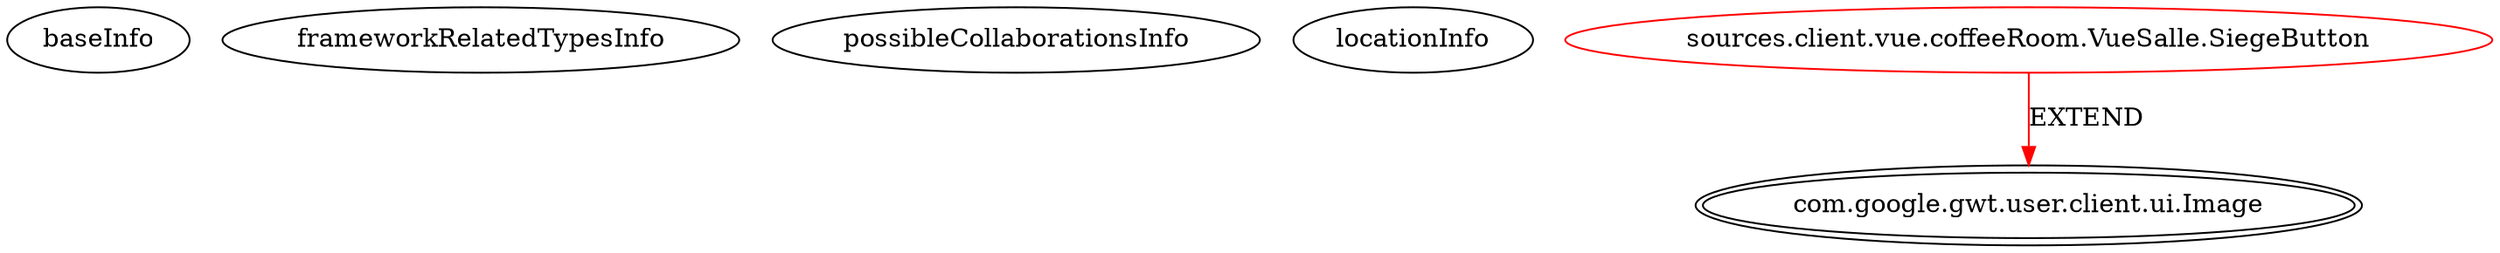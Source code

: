 digraph {
baseInfo[graphId=244,category="extension_graph",isAnonymous=false,possibleRelation=false]
frameworkRelatedTypesInfo[0="com.google.gwt.user.client.ui.Image"]
possibleCollaborationsInfo[]
locationInfo[projectName="MainMain-ChatCafeine",filePath="/MainMain-ChatCafeine/ChatCafeine-master/ChatCafeine/src/sources/client/vue/coffeeRoom/VueSalle.java",contextSignature="SiegeButton",graphId="244"]
0[label="sources.client.vue.coffeeRoom.VueSalle.SiegeButton",vertexType="ROOT_CLIENT_CLASS_DECLARATION",isFrameworkType=false,color=red]
1[label="com.google.gwt.user.client.ui.Image",vertexType="FRAMEWORK_CLASS_TYPE",isFrameworkType=true,peripheries=2]
0->1[label="EXTEND",color=red]
}
